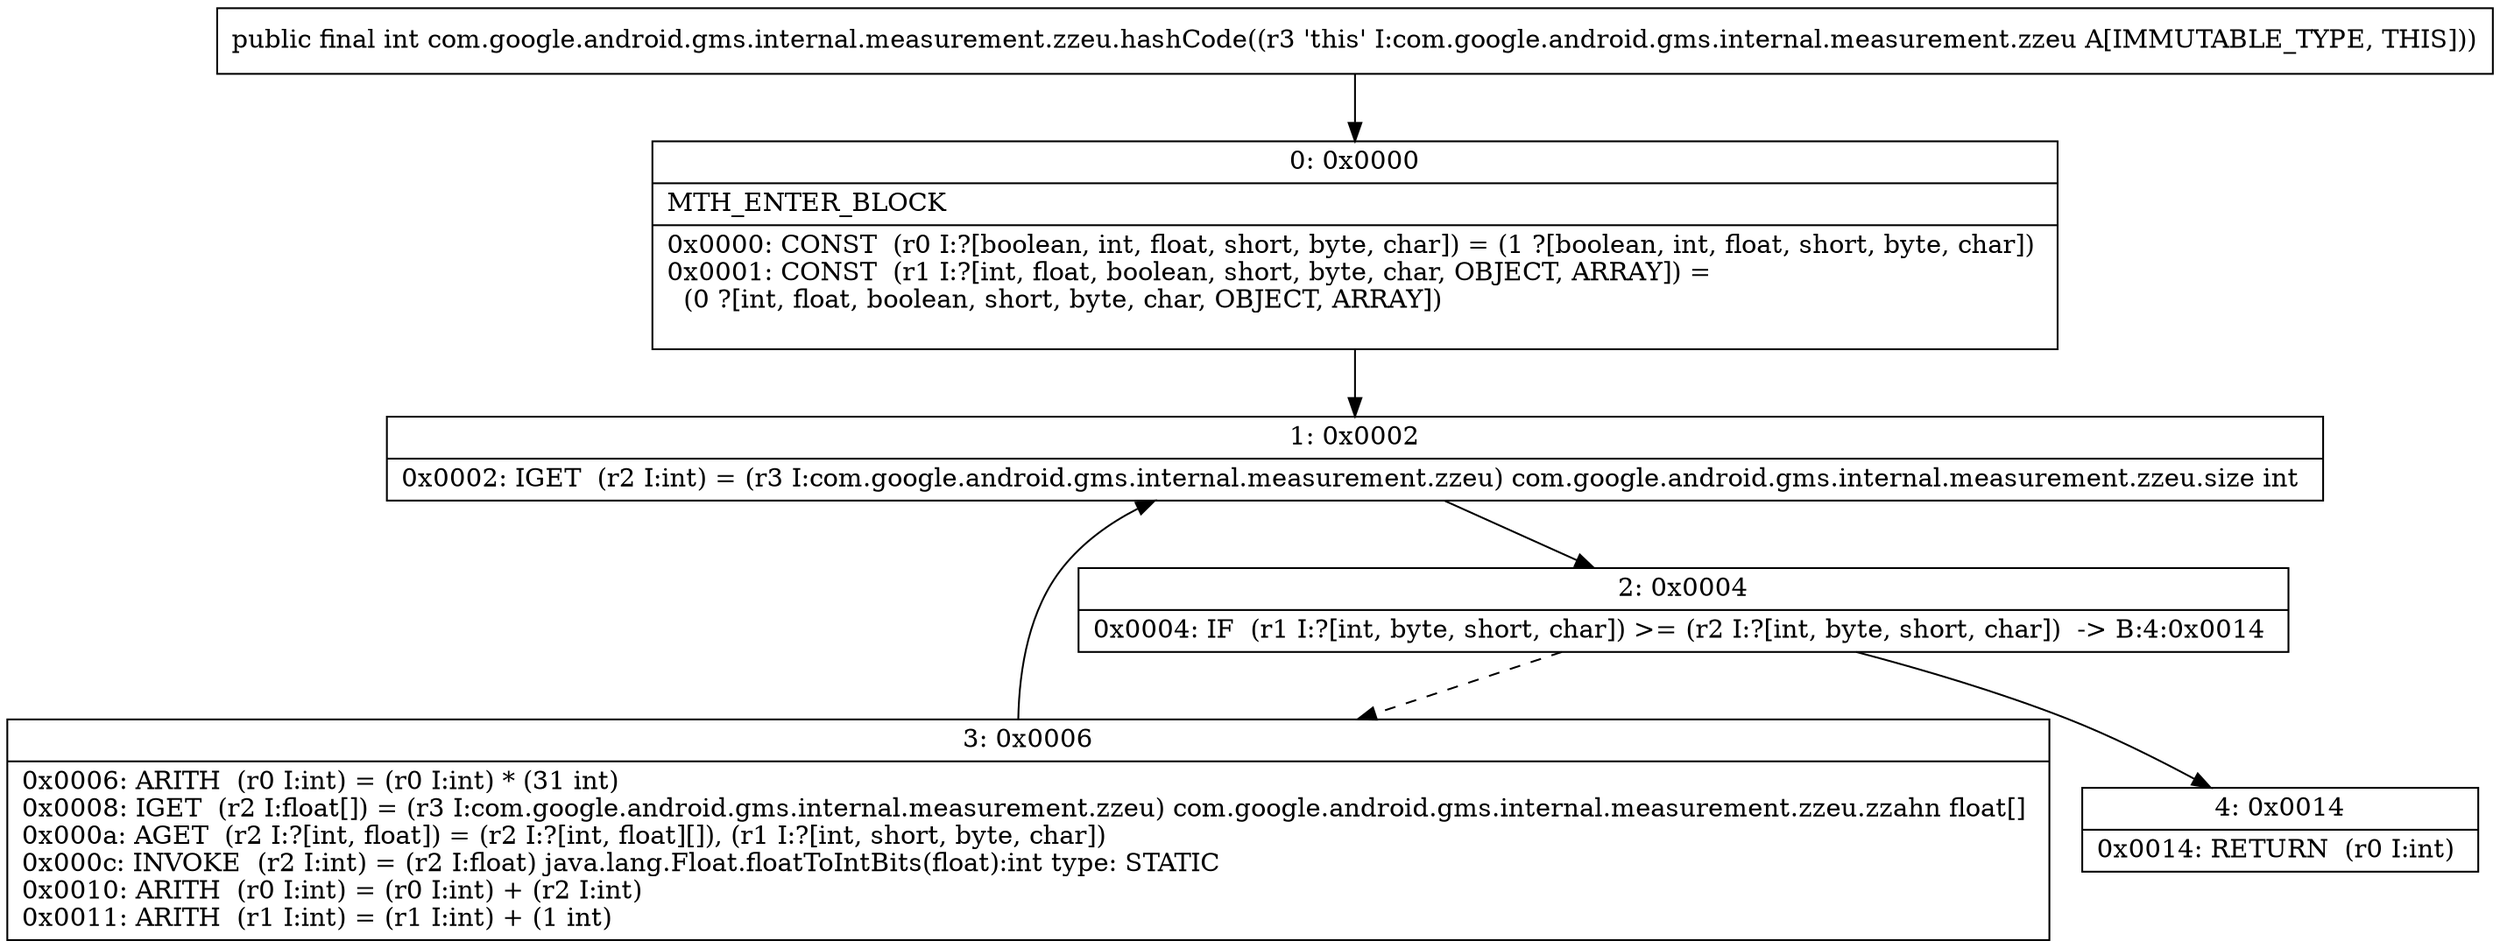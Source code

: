 digraph "CFG forcom.google.android.gms.internal.measurement.zzeu.hashCode()I" {
Node_0 [shape=record,label="{0\:\ 0x0000|MTH_ENTER_BLOCK\l|0x0000: CONST  (r0 I:?[boolean, int, float, short, byte, char]) = (1 ?[boolean, int, float, short, byte, char]) \l0x0001: CONST  (r1 I:?[int, float, boolean, short, byte, char, OBJECT, ARRAY]) = \l  (0 ?[int, float, boolean, short, byte, char, OBJECT, ARRAY])\l \l}"];
Node_1 [shape=record,label="{1\:\ 0x0002|0x0002: IGET  (r2 I:int) = (r3 I:com.google.android.gms.internal.measurement.zzeu) com.google.android.gms.internal.measurement.zzeu.size int \l}"];
Node_2 [shape=record,label="{2\:\ 0x0004|0x0004: IF  (r1 I:?[int, byte, short, char]) \>= (r2 I:?[int, byte, short, char])  \-\> B:4:0x0014 \l}"];
Node_3 [shape=record,label="{3\:\ 0x0006|0x0006: ARITH  (r0 I:int) = (r0 I:int) * (31 int) \l0x0008: IGET  (r2 I:float[]) = (r3 I:com.google.android.gms.internal.measurement.zzeu) com.google.android.gms.internal.measurement.zzeu.zzahn float[] \l0x000a: AGET  (r2 I:?[int, float]) = (r2 I:?[int, float][]), (r1 I:?[int, short, byte, char]) \l0x000c: INVOKE  (r2 I:int) = (r2 I:float) java.lang.Float.floatToIntBits(float):int type: STATIC \l0x0010: ARITH  (r0 I:int) = (r0 I:int) + (r2 I:int) \l0x0011: ARITH  (r1 I:int) = (r1 I:int) + (1 int) \l}"];
Node_4 [shape=record,label="{4\:\ 0x0014|0x0014: RETURN  (r0 I:int) \l}"];
MethodNode[shape=record,label="{public final int com.google.android.gms.internal.measurement.zzeu.hashCode((r3 'this' I:com.google.android.gms.internal.measurement.zzeu A[IMMUTABLE_TYPE, THIS])) }"];
MethodNode -> Node_0;
Node_0 -> Node_1;
Node_1 -> Node_2;
Node_2 -> Node_3[style=dashed];
Node_2 -> Node_4;
Node_3 -> Node_1;
}

